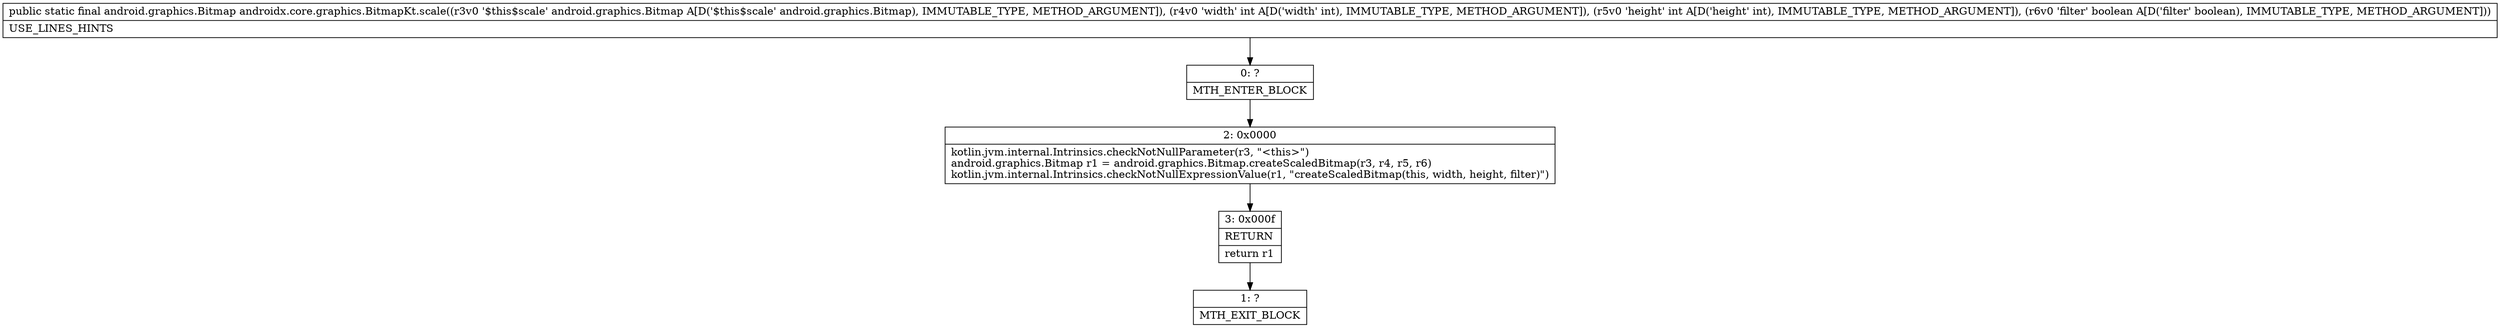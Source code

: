 digraph "CFG forandroidx.core.graphics.BitmapKt.scale(Landroid\/graphics\/Bitmap;IIZ)Landroid\/graphics\/Bitmap;" {
Node_0 [shape=record,label="{0\:\ ?|MTH_ENTER_BLOCK\l}"];
Node_2 [shape=record,label="{2\:\ 0x0000|kotlin.jvm.internal.Intrinsics.checkNotNullParameter(r3, \"\<this\>\")\landroid.graphics.Bitmap r1 = android.graphics.Bitmap.createScaledBitmap(r3, r4, r5, r6)\lkotlin.jvm.internal.Intrinsics.checkNotNullExpressionValue(r1, \"createScaledBitmap(this, width, height, filter)\")\l}"];
Node_3 [shape=record,label="{3\:\ 0x000f|RETURN\l|return r1\l}"];
Node_1 [shape=record,label="{1\:\ ?|MTH_EXIT_BLOCK\l}"];
MethodNode[shape=record,label="{public static final android.graphics.Bitmap androidx.core.graphics.BitmapKt.scale((r3v0 '$this$scale' android.graphics.Bitmap A[D('$this$scale' android.graphics.Bitmap), IMMUTABLE_TYPE, METHOD_ARGUMENT]), (r4v0 'width' int A[D('width' int), IMMUTABLE_TYPE, METHOD_ARGUMENT]), (r5v0 'height' int A[D('height' int), IMMUTABLE_TYPE, METHOD_ARGUMENT]), (r6v0 'filter' boolean A[D('filter' boolean), IMMUTABLE_TYPE, METHOD_ARGUMENT]))  | USE_LINES_HINTS\l}"];
MethodNode -> Node_0;Node_0 -> Node_2;
Node_2 -> Node_3;
Node_3 -> Node_1;
}


